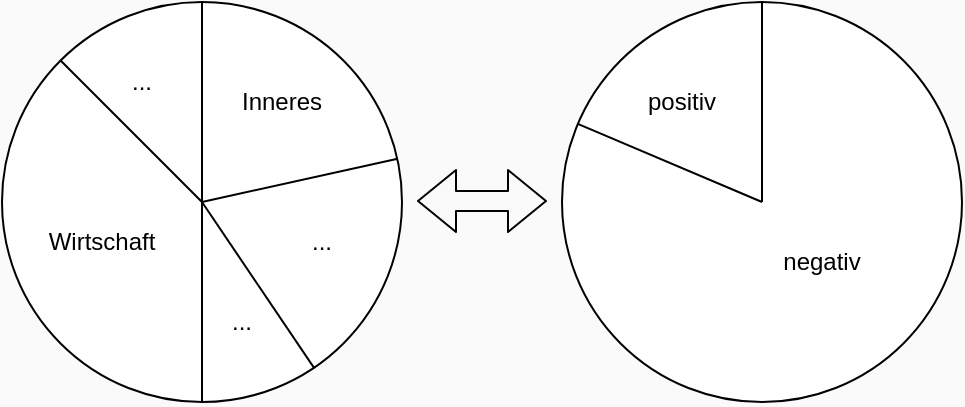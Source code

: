 <mxfile version="12.1.3" type="device" pages="1"><diagram id="Y41y6wtaxNnFQM7C5RS-" name="Page-1"><mxGraphModel dx="765" dy="486" grid="1" gridSize="10" guides="1" tooltips="1" connect="1" arrows="1" fold="1" page="1" pageScale="1" pageWidth="850" pageHeight="1100" background="#FAFAFA" math="0" shadow="0"><root><mxCell id="0"/><mxCell id="1" parent="0"/><mxCell id="rn3GpLysSvL50QBnjuul-1" value="" style="ellipse;whiteSpace=wrap;html=1;aspect=fixed;" vertex="1" parent="1"><mxGeometry x="40" y="40" width="200" height="200" as="geometry"/></mxCell><mxCell id="rn3GpLysSvL50QBnjuul-4" value="" style="endArrow=none;html=1;entryX=0.5;entryY=0;entryDx=0;entryDy=0;exitX=0.5;exitY=1;exitDx=0;exitDy=0;" edge="1" parent="1" source="rn3GpLysSvL50QBnjuul-1" target="rn3GpLysSvL50QBnjuul-1"><mxGeometry width="50" height="50" relative="1" as="geometry"><mxPoint x="40" y="310" as="sourcePoint"/><mxPoint x="90" y="260" as="targetPoint"/><Array as="points"><mxPoint x="140" y="140"/></Array></mxGeometry></mxCell><mxCell id="rn3GpLysSvL50QBnjuul-5" value="" style="endArrow=none;html=1;exitX=0.989;exitY=0.392;exitDx=0;exitDy=0;exitPerimeter=0;" edge="1" parent="1" source="rn3GpLysSvL50QBnjuul-1"><mxGeometry width="50" height="50" relative="1" as="geometry"><mxPoint x="40" y="310" as="sourcePoint"/><mxPoint x="140" y="140" as="targetPoint"/></mxGeometry></mxCell><mxCell id="rn3GpLysSvL50QBnjuul-6" value="" style="endArrow=none;html=1;exitX=0;exitY=0;exitDx=0;exitDy=0;" edge="1" parent="1" source="rn3GpLysSvL50QBnjuul-1"><mxGeometry width="50" height="50" relative="1" as="geometry"><mxPoint x="50" y="130" as="sourcePoint"/><mxPoint x="140" y="140" as="targetPoint"/></mxGeometry></mxCell><mxCell id="rn3GpLysSvL50QBnjuul-7" value="Wirtschaft" style="text;html=1;strokeColor=none;fillColor=none;align=center;verticalAlign=middle;whiteSpace=wrap;rounded=0;" vertex="1" parent="1"><mxGeometry x="50" y="140" width="80" height="40" as="geometry"/></mxCell><mxCell id="rn3GpLysSvL50QBnjuul-8" value="Inneres" style="text;html=1;strokeColor=none;fillColor=none;align=center;verticalAlign=middle;whiteSpace=wrap;rounded=0;" vertex="1" parent="1"><mxGeometry x="140" y="70" width="80" height="40" as="geometry"/></mxCell><mxCell id="rn3GpLysSvL50QBnjuul-9" value="..." style="text;html=1;strokeColor=none;fillColor=none;align=center;verticalAlign=middle;whiteSpace=wrap;rounded=0;" vertex="1" parent="1"><mxGeometry x="160" y="140" width="80" height="40" as="geometry"/></mxCell><mxCell id="rn3GpLysSvL50QBnjuul-10" value="" style="endArrow=none;html=1;entryX=0.781;entryY=0.916;entryDx=0;entryDy=0;entryPerimeter=0;" edge="1" parent="1" target="rn3GpLysSvL50QBnjuul-1"><mxGeometry width="50" height="50" relative="1" as="geometry"><mxPoint x="140" y="140" as="sourcePoint"/><mxPoint x="90" y="430" as="targetPoint"/></mxGeometry></mxCell><mxCell id="rn3GpLysSvL50QBnjuul-11" value="..." style="text;html=1;strokeColor=none;fillColor=none;align=center;verticalAlign=middle;whiteSpace=wrap;rounded=0;" vertex="1" parent="1"><mxGeometry x="120" y="180" width="80" height="40" as="geometry"/></mxCell><mxCell id="rn3GpLysSvL50QBnjuul-12" value="..." style="text;html=1;strokeColor=none;fillColor=none;align=center;verticalAlign=middle;whiteSpace=wrap;rounded=0;" vertex="1" parent="1"><mxGeometry x="70" y="60" width="80" height="40" as="geometry"/></mxCell><mxCell id="rn3GpLysSvL50QBnjuul-13" value="" style="ellipse;whiteSpace=wrap;html=1;aspect=fixed;" vertex="1" parent="1"><mxGeometry x="320" y="40" width="200" height="200" as="geometry"/></mxCell><mxCell id="rn3GpLysSvL50QBnjuul-14" value="" style="endArrow=none;html=1;entryX=0.5;entryY=0;entryDx=0;entryDy=0;" edge="1" parent="1" target="rn3GpLysSvL50QBnjuul-13"><mxGeometry width="50" height="50" relative="1" as="geometry"><mxPoint x="420" y="140" as="sourcePoint"/><mxPoint x="370" y="260" as="targetPoint"/><Array as="points"/></mxGeometry></mxCell><mxCell id="rn3GpLysSvL50QBnjuul-23" value="" style="endArrow=none;html=1;exitX=0.038;exitY=0.304;exitDx=0;exitDy=0;exitPerimeter=0;" edge="1" parent="1" source="rn3GpLysSvL50QBnjuul-13"><mxGeometry width="50" height="50" relative="1" as="geometry"><mxPoint x="40" y="310" as="sourcePoint"/><mxPoint x="420" y="140" as="targetPoint"/></mxGeometry></mxCell><mxCell id="rn3GpLysSvL50QBnjuul-26" value="positiv" style="text;html=1;strokeColor=none;fillColor=none;align=center;verticalAlign=middle;whiteSpace=wrap;rounded=0;" vertex="1" parent="1"><mxGeometry x="360" y="80" width="40" height="20" as="geometry"/></mxCell><mxCell id="rn3GpLysSvL50QBnjuul-37" value="negativ" style="text;html=1;strokeColor=none;fillColor=none;align=center;verticalAlign=middle;whiteSpace=wrap;rounded=0;" vertex="1" parent="1"><mxGeometry x="430" y="160" width="40" height="20" as="geometry"/></mxCell><mxCell id="rn3GpLysSvL50QBnjuul-40" value="" style="shape=flexArrow;endArrow=classic;startArrow=classic;html=1;" edge="1" parent="1"><mxGeometry width="50" height="50" relative="1" as="geometry"><mxPoint x="247.5" y="139.5" as="sourcePoint"/><mxPoint x="312.5" y="139.5" as="targetPoint"/></mxGeometry></mxCell></root></mxGraphModel></diagram></mxfile>